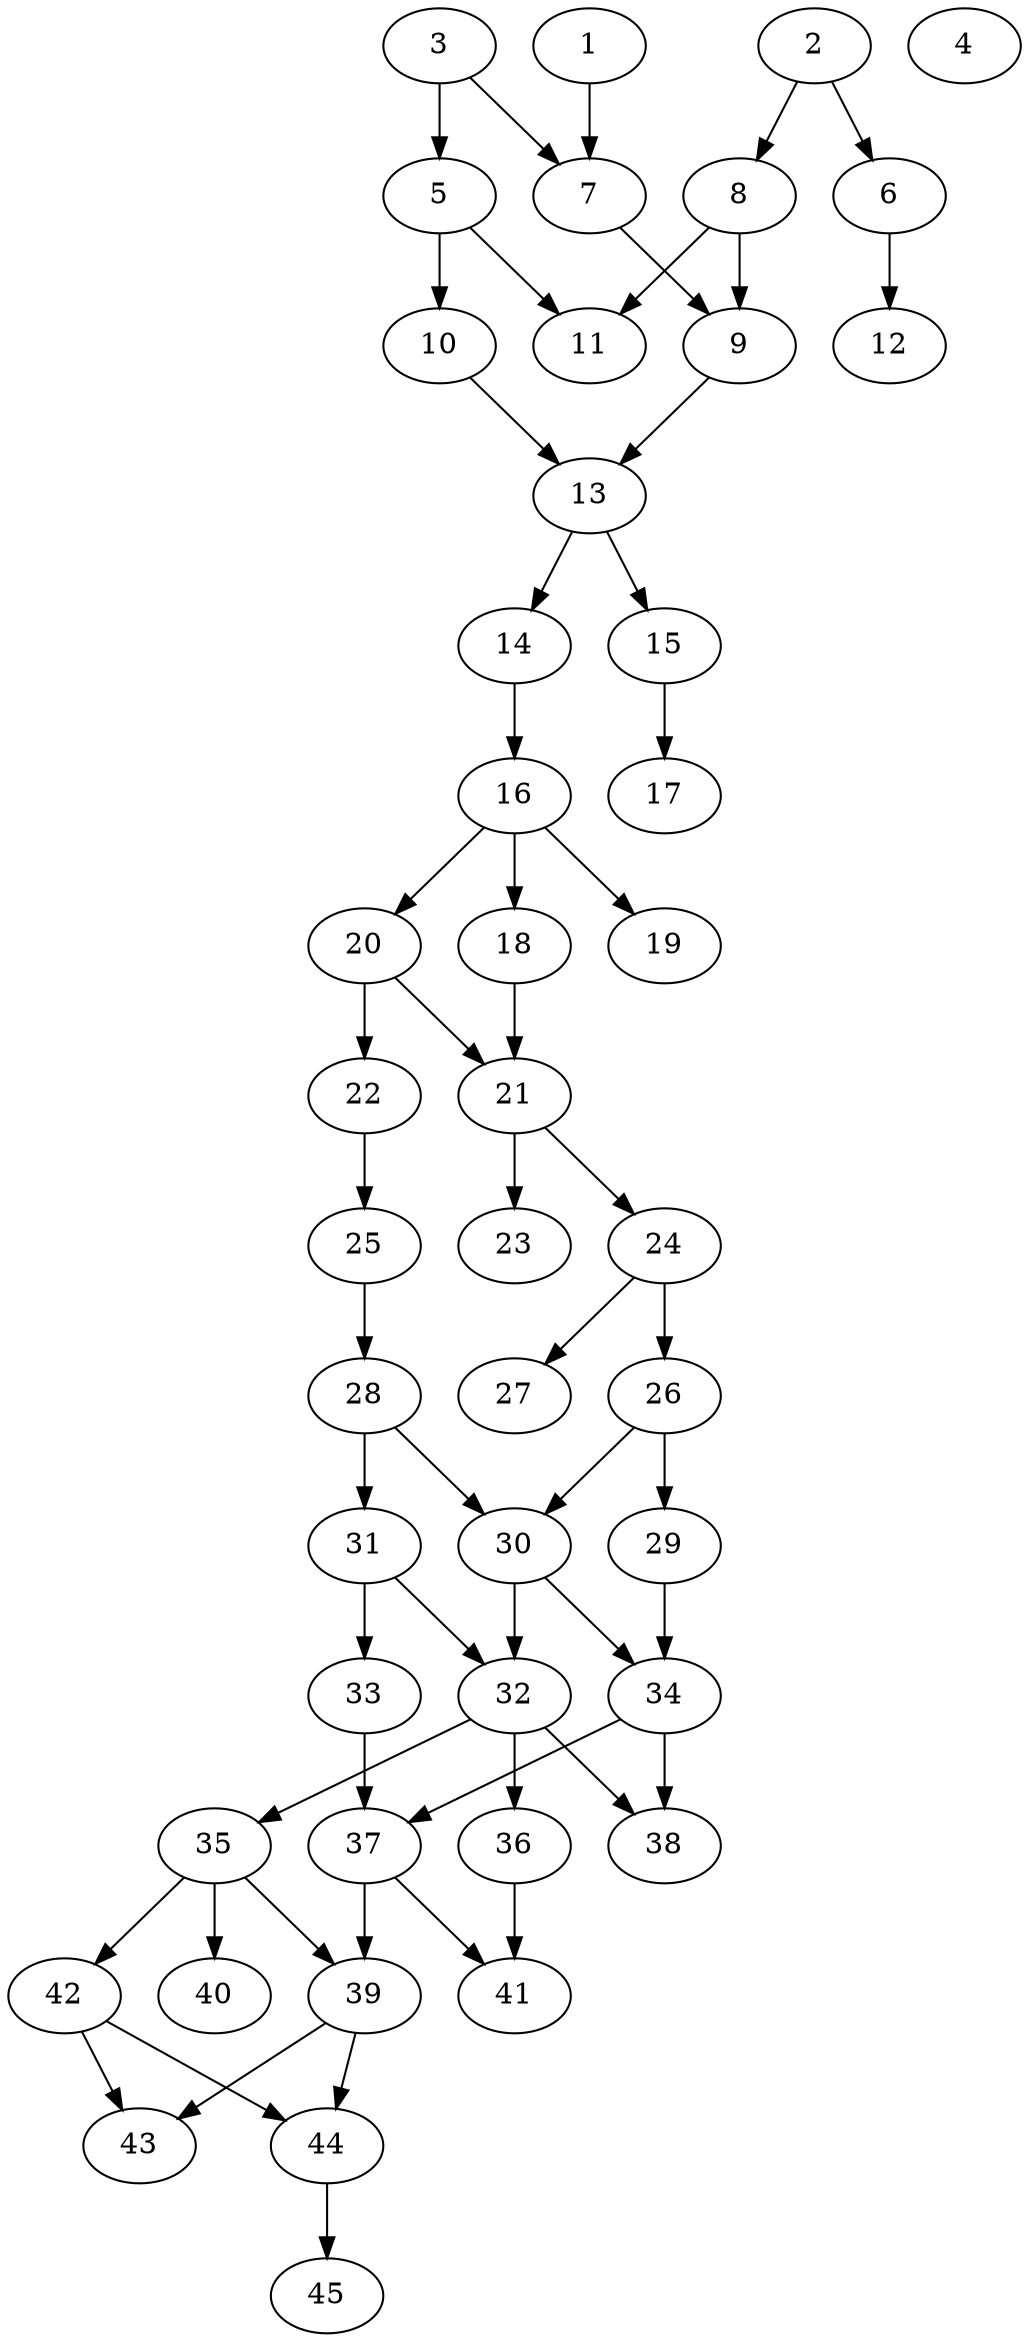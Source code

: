 // DAG automatically generated by daggen at Thu Oct  3 14:07:24 2019
// ./daggen --dot -n 45 --ccr 0.3 --fat 0.3 --regular 0.5 --density 0.5 --mindata 5242880 --maxdata 52428800 
digraph G {
  1 [size="153900373", alpha="0.11", expect_size="46170112"] 
  1 -> 7 [size ="46170112"]
  2 [size="131164160", alpha="0.19", expect_size="39349248"] 
  2 -> 6 [size ="39349248"]
  2 -> 8 [size ="39349248"]
  3 [size="123159893", alpha="0.02", expect_size="36947968"] 
  3 -> 5 [size ="36947968"]
  3 -> 7 [size ="36947968"]
  4 [size="135840427", alpha="0.18", expect_size="40752128"] 
  5 [size="94464000", alpha="0.18", expect_size="28339200"] 
  5 -> 10 [size ="28339200"]
  5 -> 11 [size ="28339200"]
  6 [size="85466453", alpha="0.15", expect_size="25639936"] 
  6 -> 12 [size ="25639936"]
  7 [size="88866133", alpha="0.03", expect_size="26659840"] 
  7 -> 9 [size ="26659840"]
  8 [size="52384427", alpha="0.15", expect_size="15715328"] 
  8 -> 9 [size ="15715328"]
  8 -> 11 [size ="15715328"]
  9 [size="160952320", alpha="0.10", expect_size="48285696"] 
  9 -> 13 [size ="48285696"]
  10 [size="155982507", alpha="0.17", expect_size="46794752"] 
  10 -> 13 [size ="46794752"]
  11 [size="73512960", alpha="0.08", expect_size="22053888"] 
  12 [size="156422827", alpha="0.11", expect_size="46926848"] 
  13 [size="149186560", alpha="0.19", expect_size="44755968"] 
  13 -> 14 [size ="44755968"]
  13 -> 15 [size ="44755968"]
  14 [size="161580373", alpha="0.06", expect_size="48474112"] 
  14 -> 16 [size ="48474112"]
  15 [size="144175787", alpha="0.12", expect_size="43252736"] 
  15 -> 17 [size ="43252736"]
  16 [size="124709547", alpha="0.18", expect_size="37412864"] 
  16 -> 18 [size ="37412864"]
  16 -> 19 [size ="37412864"]
  16 -> 20 [size ="37412864"]
  17 [size="83940693", alpha="0.13", expect_size="25182208"] 
  18 [size="111073280", alpha="0.12", expect_size="33321984"] 
  18 -> 21 [size ="33321984"]
  19 [size="70109867", alpha="0.04", expect_size="21032960"] 
  20 [size="150596267", alpha="0.15", expect_size="45178880"] 
  20 -> 21 [size ="45178880"]
  20 -> 22 [size ="45178880"]
  21 [size="129256107", alpha="0.02", expect_size="38776832"] 
  21 -> 23 [size ="38776832"]
  21 -> 24 [size ="38776832"]
  22 [size="33710080", alpha="0.04", expect_size="10113024"] 
  22 -> 25 [size ="10113024"]
  23 [size="123927893", alpha="0.00", expect_size="37178368"] 
  24 [size="114298880", alpha="0.11", expect_size="34289664"] 
  24 -> 26 [size ="34289664"]
  24 -> 27 [size ="34289664"]
  25 [size="163225600", alpha="0.11", expect_size="48967680"] 
  25 -> 28 [size ="48967680"]
  26 [size="102304427", alpha="0.00", expect_size="30691328"] 
  26 -> 29 [size ="30691328"]
  26 -> 30 [size ="30691328"]
  27 [size="84961280", alpha="0.19", expect_size="25488384"] 
  28 [size="31696213", alpha="0.01", expect_size="9508864"] 
  28 -> 30 [size ="9508864"]
  28 -> 31 [size ="9508864"]
  29 [size="128006827", alpha="0.02", expect_size="38402048"] 
  29 -> 34 [size ="38402048"]
  30 [size="160914773", alpha="0.01", expect_size="48274432"] 
  30 -> 32 [size ="48274432"]
  30 -> 34 [size ="48274432"]
  31 [size="118220800", alpha="0.06", expect_size="35466240"] 
  31 -> 32 [size ="35466240"]
  31 -> 33 [size ="35466240"]
  32 [size="136345600", alpha="0.09", expect_size="40903680"] 
  32 -> 35 [size ="40903680"]
  32 -> 36 [size ="40903680"]
  32 -> 38 [size ="40903680"]
  33 [size="171700907", alpha="0.10", expect_size="51510272"] 
  33 -> 37 [size ="51510272"]
  34 [size="172680533", alpha="0.08", expect_size="51804160"] 
  34 -> 37 [size ="51804160"]
  34 -> 38 [size ="51804160"]
  35 [size="100362240", alpha="0.02", expect_size="30108672"] 
  35 -> 39 [size ="30108672"]
  35 -> 40 [size ="30108672"]
  35 -> 42 [size ="30108672"]
  36 [size="31740587", alpha="0.10", expect_size="9522176"] 
  36 -> 41 [size ="9522176"]
  37 [size="34798933", alpha="0.07", expect_size="10439680"] 
  37 -> 39 [size ="10439680"]
  37 -> 41 [size ="10439680"]
  38 [size="23647573", alpha="0.15", expect_size="7094272"] 
  39 [size="33198080", alpha="0.11", expect_size="9959424"] 
  39 -> 43 [size ="9959424"]
  39 -> 44 [size ="9959424"]
  40 [size="49640107", alpha="0.03", expect_size="14892032"] 
  41 [size="54190080", alpha="0.09", expect_size="16257024"] 
  42 [size="102891520", alpha="0.17", expect_size="30867456"] 
  42 -> 43 [size ="30867456"]
  42 -> 44 [size ="30867456"]
  43 [size="20118187", alpha="0.19", expect_size="6035456"] 
  44 [size="94863360", alpha="0.13", expect_size="28459008"] 
  44 -> 45 [size ="28459008"]
  45 [size="156668587", alpha="0.06", expect_size="47000576"] 
}

